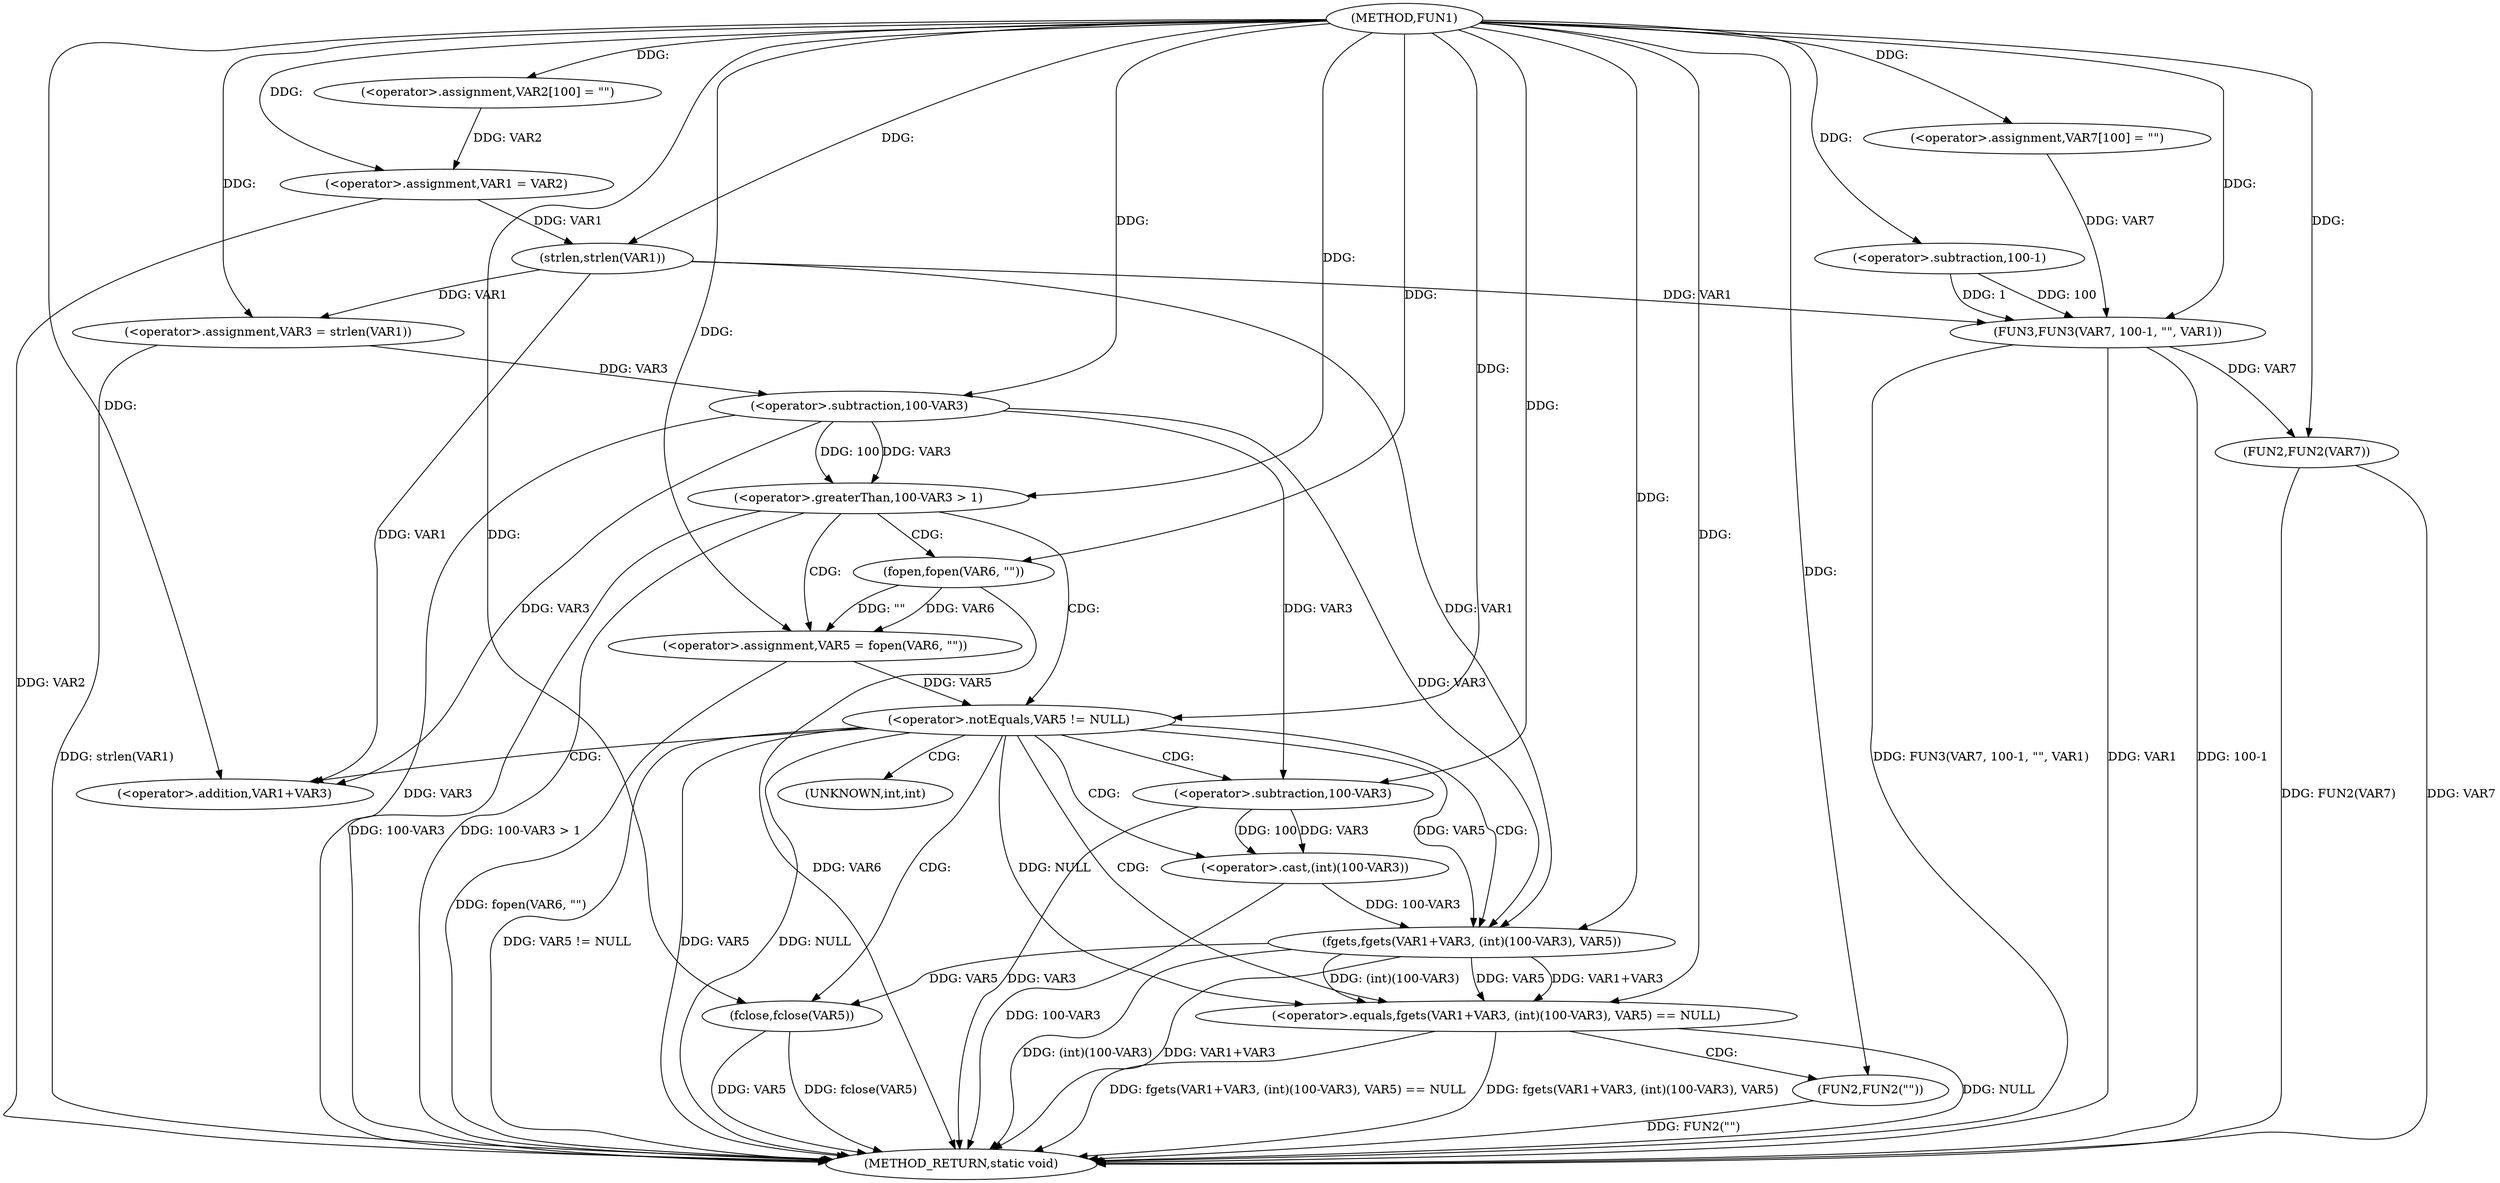 digraph FUN1 {  
"1000100" [label = "(METHOD,FUN1)" ]
"1000166" [label = "(METHOD_RETURN,static void)" ]
"1000104" [label = "(<operator>.assignment,VAR2[100] = \"\")" ]
"1000107" [label = "(<operator>.assignment,VAR1 = VAR2)" ]
"1000112" [label = "(<operator>.assignment,VAR3 = strlen(VAR1))" ]
"1000114" [label = "(strlen,strlen(VAR1))" ]
"1000118" [label = "(<operator>.greaterThan,100-VAR3 > 1)" ]
"1000119" [label = "(<operator>.subtraction,100-VAR3)" ]
"1000124" [label = "(<operator>.assignment,VAR5 = fopen(VAR6, \"\"))" ]
"1000126" [label = "(fopen,fopen(VAR6, \"\"))" ]
"1000130" [label = "(<operator>.notEquals,VAR5 != NULL)" ]
"1000135" [label = "(<operator>.equals,fgets(VAR1+VAR3, (int)(100-VAR3), VAR5) == NULL)" ]
"1000136" [label = "(fgets,fgets(VAR1+VAR3, (int)(100-VAR3), VAR5))" ]
"1000137" [label = "(<operator>.addition,VAR1+VAR3)" ]
"1000140" [label = "(<operator>.cast,(int)(100-VAR3))" ]
"1000142" [label = "(<operator>.subtraction,100-VAR3)" ]
"1000148" [label = "(FUN2,FUN2(\"\"))" ]
"1000150" [label = "(fclose,fclose(VAR5))" ]
"1000154" [label = "(<operator>.assignment,VAR7[100] = \"\")" ]
"1000157" [label = "(FUN3,FUN3(VAR7, 100-1, \"\", VAR1))" ]
"1000159" [label = "(<operator>.subtraction,100-1)" ]
"1000164" [label = "(FUN2,FUN2(VAR7))" ]
"1000141" [label = "(UNKNOWN,int,int)" ]
  "1000157" -> "1000166"  [ label = "DDG: 100-1"] 
  "1000140" -> "1000166"  [ label = "DDG: 100-VAR3"] 
  "1000157" -> "1000166"  [ label = "DDG: FUN3(VAR7, 100-1, \"\", VAR1)"] 
  "1000112" -> "1000166"  [ label = "DDG: strlen(VAR1)"] 
  "1000130" -> "1000166"  [ label = "DDG: NULL"] 
  "1000136" -> "1000166"  [ label = "DDG: (int)(100-VAR3)"] 
  "1000142" -> "1000166"  [ label = "DDG: VAR3"] 
  "1000119" -> "1000166"  [ label = "DDG: VAR3"] 
  "1000148" -> "1000166"  [ label = "DDG: FUN2(\"\")"] 
  "1000126" -> "1000166"  [ label = "DDG: VAR6"] 
  "1000118" -> "1000166"  [ label = "DDG: 100-VAR3 > 1"] 
  "1000135" -> "1000166"  [ label = "DDG: fgets(VAR1+VAR3, (int)(100-VAR3), VAR5) == NULL"] 
  "1000135" -> "1000166"  [ label = "DDG: fgets(VAR1+VAR3, (int)(100-VAR3), VAR5)"] 
  "1000150" -> "1000166"  [ label = "DDG: fclose(VAR5)"] 
  "1000118" -> "1000166"  [ label = "DDG: 100-VAR3"] 
  "1000130" -> "1000166"  [ label = "DDG: VAR5 != NULL"] 
  "1000164" -> "1000166"  [ label = "DDG: FUN2(VAR7)"] 
  "1000124" -> "1000166"  [ label = "DDG: fopen(VAR6, \"\")"] 
  "1000150" -> "1000166"  [ label = "DDG: VAR5"] 
  "1000157" -> "1000166"  [ label = "DDG: VAR1"] 
  "1000135" -> "1000166"  [ label = "DDG: NULL"] 
  "1000136" -> "1000166"  [ label = "DDG: VAR1+VAR3"] 
  "1000107" -> "1000166"  [ label = "DDG: VAR2"] 
  "1000130" -> "1000166"  [ label = "DDG: VAR5"] 
  "1000164" -> "1000166"  [ label = "DDG: VAR7"] 
  "1000100" -> "1000104"  [ label = "DDG: "] 
  "1000104" -> "1000107"  [ label = "DDG: VAR2"] 
  "1000100" -> "1000107"  [ label = "DDG: "] 
  "1000114" -> "1000112"  [ label = "DDG: VAR1"] 
  "1000100" -> "1000112"  [ label = "DDG: "] 
  "1000107" -> "1000114"  [ label = "DDG: VAR1"] 
  "1000100" -> "1000114"  [ label = "DDG: "] 
  "1000119" -> "1000118"  [ label = "DDG: 100"] 
  "1000119" -> "1000118"  [ label = "DDG: VAR3"] 
  "1000100" -> "1000119"  [ label = "DDG: "] 
  "1000112" -> "1000119"  [ label = "DDG: VAR3"] 
  "1000100" -> "1000118"  [ label = "DDG: "] 
  "1000126" -> "1000124"  [ label = "DDG: VAR6"] 
  "1000126" -> "1000124"  [ label = "DDG: \"\""] 
  "1000100" -> "1000124"  [ label = "DDG: "] 
  "1000100" -> "1000126"  [ label = "DDG: "] 
  "1000124" -> "1000130"  [ label = "DDG: VAR5"] 
  "1000100" -> "1000130"  [ label = "DDG: "] 
  "1000136" -> "1000135"  [ label = "DDG: VAR1+VAR3"] 
  "1000136" -> "1000135"  [ label = "DDG: (int)(100-VAR3)"] 
  "1000136" -> "1000135"  [ label = "DDG: VAR5"] 
  "1000114" -> "1000136"  [ label = "DDG: VAR1"] 
  "1000100" -> "1000136"  [ label = "DDG: "] 
  "1000119" -> "1000136"  [ label = "DDG: VAR3"] 
  "1000114" -> "1000137"  [ label = "DDG: VAR1"] 
  "1000100" -> "1000137"  [ label = "DDG: "] 
  "1000119" -> "1000137"  [ label = "DDG: VAR3"] 
  "1000140" -> "1000136"  [ label = "DDG: 100-VAR3"] 
  "1000142" -> "1000140"  [ label = "DDG: 100"] 
  "1000142" -> "1000140"  [ label = "DDG: VAR3"] 
  "1000100" -> "1000142"  [ label = "DDG: "] 
  "1000119" -> "1000142"  [ label = "DDG: VAR3"] 
  "1000130" -> "1000136"  [ label = "DDG: VAR5"] 
  "1000130" -> "1000135"  [ label = "DDG: NULL"] 
  "1000100" -> "1000135"  [ label = "DDG: "] 
  "1000100" -> "1000148"  [ label = "DDG: "] 
  "1000136" -> "1000150"  [ label = "DDG: VAR5"] 
  "1000100" -> "1000150"  [ label = "DDG: "] 
  "1000100" -> "1000154"  [ label = "DDG: "] 
  "1000154" -> "1000157"  [ label = "DDG: VAR7"] 
  "1000100" -> "1000157"  [ label = "DDG: "] 
  "1000159" -> "1000157"  [ label = "DDG: 100"] 
  "1000159" -> "1000157"  [ label = "DDG: 1"] 
  "1000100" -> "1000159"  [ label = "DDG: "] 
  "1000114" -> "1000157"  [ label = "DDG: VAR1"] 
  "1000157" -> "1000164"  [ label = "DDG: VAR7"] 
  "1000100" -> "1000164"  [ label = "DDG: "] 
  "1000118" -> "1000126"  [ label = "CDG: "] 
  "1000118" -> "1000124"  [ label = "CDG: "] 
  "1000118" -> "1000130"  [ label = "CDG: "] 
  "1000130" -> "1000142"  [ label = "CDG: "] 
  "1000130" -> "1000137"  [ label = "CDG: "] 
  "1000130" -> "1000141"  [ label = "CDG: "] 
  "1000130" -> "1000150"  [ label = "CDG: "] 
  "1000130" -> "1000135"  [ label = "CDG: "] 
  "1000130" -> "1000136"  [ label = "CDG: "] 
  "1000130" -> "1000140"  [ label = "CDG: "] 
  "1000135" -> "1000148"  [ label = "CDG: "] 
}

